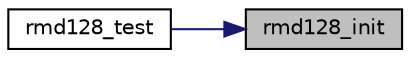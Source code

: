 digraph "rmd128_init"
{
 // LATEX_PDF_SIZE
  edge [fontname="Helvetica",fontsize="10",labelfontname="Helvetica",labelfontsize="10"];
  node [fontname="Helvetica",fontsize="10",shape=record];
  rankdir="RL";
  Node10 [label="rmd128_init",height=0.2,width=0.4,color="black", fillcolor="grey75", style="filled", fontcolor="black",tooltip="Initialize the hash state."];
  Node10 -> Node11 [dir="back",color="midnightblue",fontsize="10",style="solid"];
  Node11 [label="rmd128_test",height=0.2,width=0.4,color="black", fillcolor="white", style="filled",URL="$rmd128_8c.html#aa5ff888d315ec47dde1dcc6723635754",tooltip="Self-test the hash."];
}
